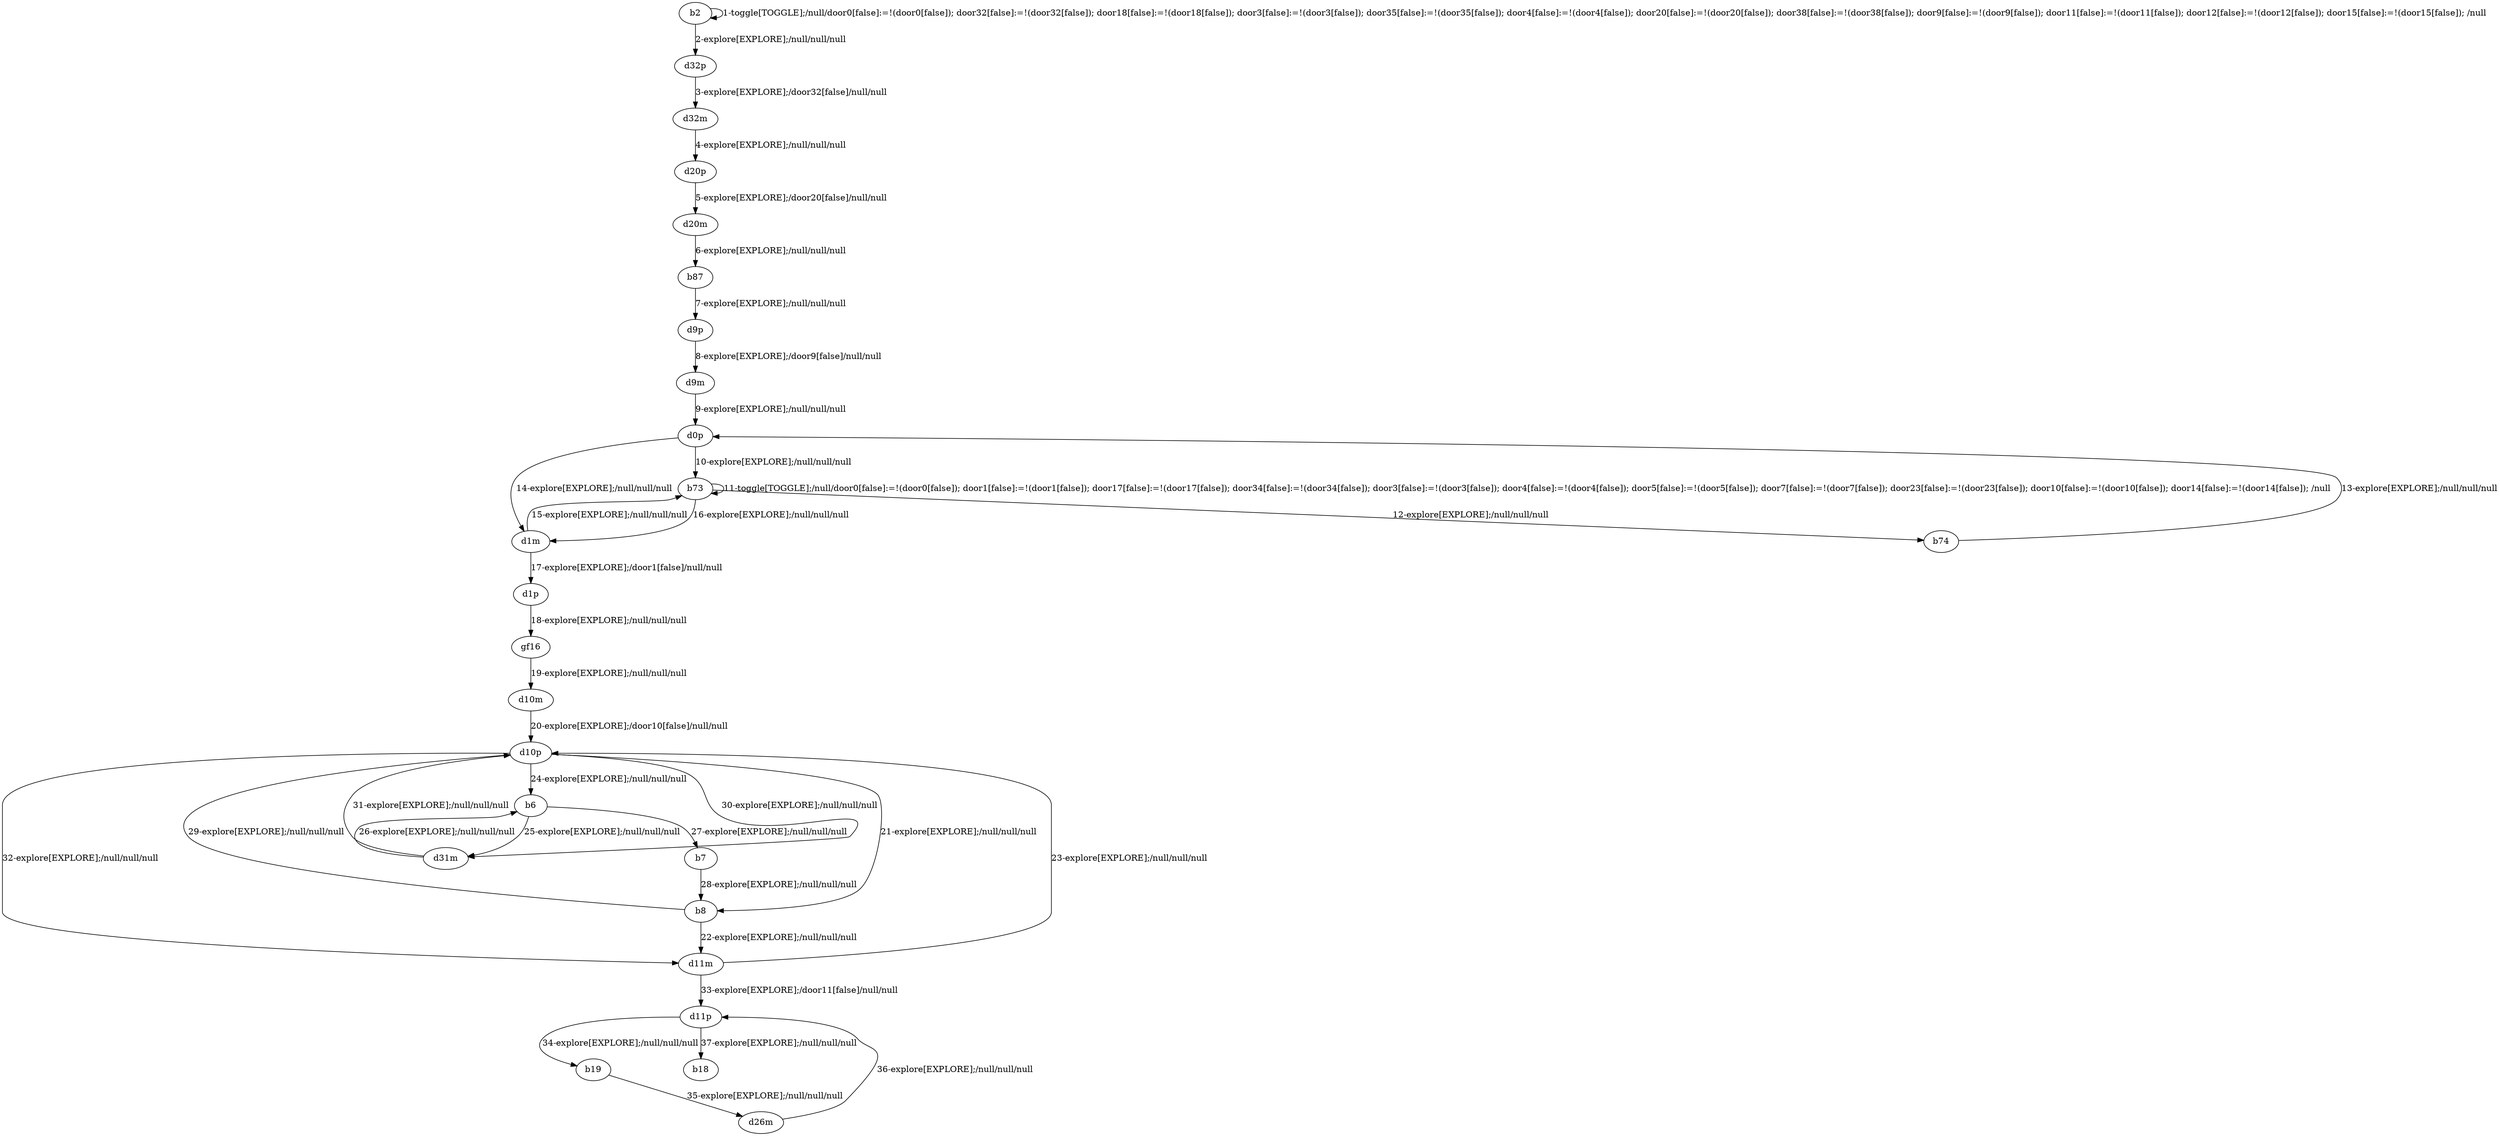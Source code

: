# Total number of goals covered by this test: 1
# d11p --> b18

digraph g {
"b2" -> "b2" [label = "1-toggle[TOGGLE];/null/door0[false]:=!(door0[false]); door32[false]:=!(door32[false]); door18[false]:=!(door18[false]); door3[false]:=!(door3[false]); door35[false]:=!(door35[false]); door4[false]:=!(door4[false]); door20[false]:=!(door20[false]); door38[false]:=!(door38[false]); door9[false]:=!(door9[false]); door11[false]:=!(door11[false]); door12[false]:=!(door12[false]); door15[false]:=!(door15[false]); /null"];
"b2" -> "d32p" [label = "2-explore[EXPLORE];/null/null/null"];
"d32p" -> "d32m" [label = "3-explore[EXPLORE];/door32[false]/null/null"];
"d32m" -> "d20p" [label = "4-explore[EXPLORE];/null/null/null"];
"d20p" -> "d20m" [label = "5-explore[EXPLORE];/door20[false]/null/null"];
"d20m" -> "b87" [label = "6-explore[EXPLORE];/null/null/null"];
"b87" -> "d9p" [label = "7-explore[EXPLORE];/null/null/null"];
"d9p" -> "d9m" [label = "8-explore[EXPLORE];/door9[false]/null/null"];
"d9m" -> "d0p" [label = "9-explore[EXPLORE];/null/null/null"];
"d0p" -> "b73" [label = "10-explore[EXPLORE];/null/null/null"];
"b73" -> "b73" [label = "11-toggle[TOGGLE];/null/door0[false]:=!(door0[false]); door1[false]:=!(door1[false]); door17[false]:=!(door17[false]); door34[false]:=!(door34[false]); door3[false]:=!(door3[false]); door4[false]:=!(door4[false]); door5[false]:=!(door5[false]); door7[false]:=!(door7[false]); door23[false]:=!(door23[false]); door10[false]:=!(door10[false]); door14[false]:=!(door14[false]); /null"];
"b73" -> "b74" [label = "12-explore[EXPLORE];/null/null/null"];
"b74" -> "d0p" [label = "13-explore[EXPLORE];/null/null/null"];
"d0p" -> "d1m" [label = "14-explore[EXPLORE];/null/null/null"];
"d1m" -> "b73" [label = "15-explore[EXPLORE];/null/null/null"];
"b73" -> "d1m" [label = "16-explore[EXPLORE];/null/null/null"];
"d1m" -> "d1p" [label = "17-explore[EXPLORE];/door1[false]/null/null"];
"d1p" -> "gf16" [label = "18-explore[EXPLORE];/null/null/null"];
"gf16" -> "d10m" [label = "19-explore[EXPLORE];/null/null/null"];
"d10m" -> "d10p" [label = "20-explore[EXPLORE];/door10[false]/null/null"];
"d10p" -> "b8" [label = "21-explore[EXPLORE];/null/null/null"];
"b8" -> "d11m" [label = "22-explore[EXPLORE];/null/null/null"];
"d11m" -> "d10p" [label = "23-explore[EXPLORE];/null/null/null"];
"d10p" -> "b6" [label = "24-explore[EXPLORE];/null/null/null"];
"b6" -> "d31m" [label = "25-explore[EXPLORE];/null/null/null"];
"d31m" -> "b6" [label = "26-explore[EXPLORE];/null/null/null"];
"b6" -> "b7" [label = "27-explore[EXPLORE];/null/null/null"];
"b7" -> "b8" [label = "28-explore[EXPLORE];/null/null/null"];
"b8" -> "d10p" [label = "29-explore[EXPLORE];/null/null/null"];
"d10p" -> "d31m" [label = "30-explore[EXPLORE];/null/null/null"];
"d31m" -> "d10p" [label = "31-explore[EXPLORE];/null/null/null"];
"d10p" -> "d11m" [label = "32-explore[EXPLORE];/null/null/null"];
"d11m" -> "d11p" [label = "33-explore[EXPLORE];/door11[false]/null/null"];
"d11p" -> "b19" [label = "34-explore[EXPLORE];/null/null/null"];
"b19" -> "d26m" [label = "35-explore[EXPLORE];/null/null/null"];
"d26m" -> "d11p" [label = "36-explore[EXPLORE];/null/null/null"];
"d11p" -> "b18" [label = "37-explore[EXPLORE];/null/null/null"];
}